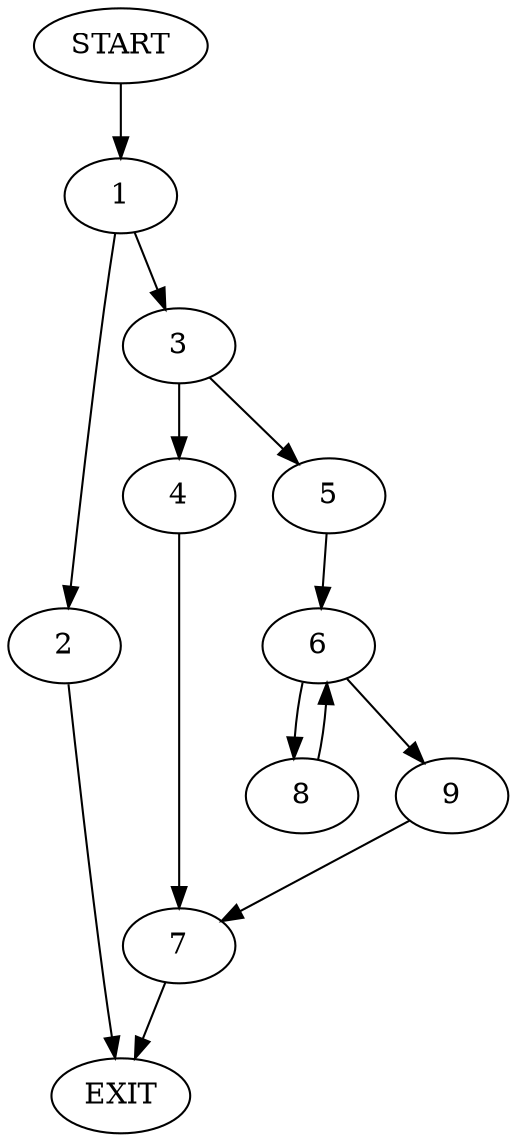 digraph {
0 [label="START"]
10 [label="EXIT"]
0 -> 1
1 -> 2
1 -> 3
2 -> 10
3 -> 4
3 -> 5
5 -> 6
4 -> 7
7 -> 10
6 -> 8
6 -> 9
9 -> 7
8 -> 6
}
